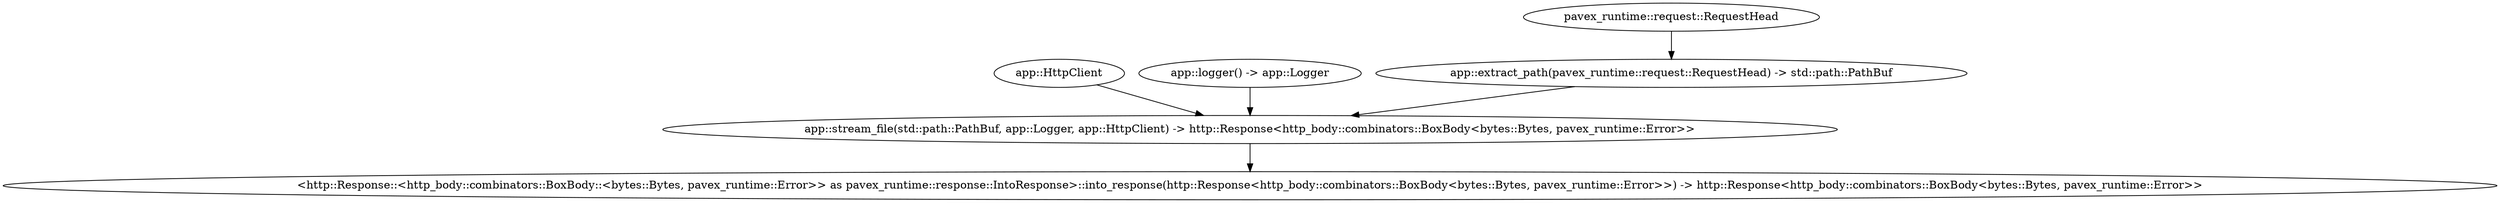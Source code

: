 digraph "GET /home" {
    0 [ label = "app::stream_file(std::path::PathBuf, app::Logger, app::HttpClient) -> http::Response<http_body::combinators::BoxBody<bytes::Bytes, pavex_runtime::Error>>"]
    1 [ label = "app::HttpClient"]
    2 [ label = "app::logger() -> app::Logger"]
    3 [ label = "app::extract_path(pavex_runtime::request::RequestHead) -> std::path::PathBuf"]
    4 [ label = "pavex_runtime::request::RequestHead"]
    5 [ label = "<http::Response::<http_body::combinators::BoxBody::<bytes::Bytes, pavex_runtime::Error>> as pavex_runtime::response::IntoResponse>::into_response(http::Response<http_body::combinators::BoxBody<bytes::Bytes, pavex_runtime::Error>>) -> http::Response<http_body::combinators::BoxBody<bytes::Bytes, pavex_runtime::Error>>"]
    1 -> 0 [ ]
    2 -> 0 [ ]
    3 -> 0 [ ]
    4 -> 3 [ ]
    0 -> 5 [ ]
}
digraph app_state {
    0 [ label = "crate::ApplicationState(app::HttpClient) -> crate::ApplicationState"]
    1 [ label = "app::http_client(app::Config) -> app::HttpClient"]
    2 [ label = "app::Config"]
    1 -> 0 [ ]
    2 -> 1 [ ]
}